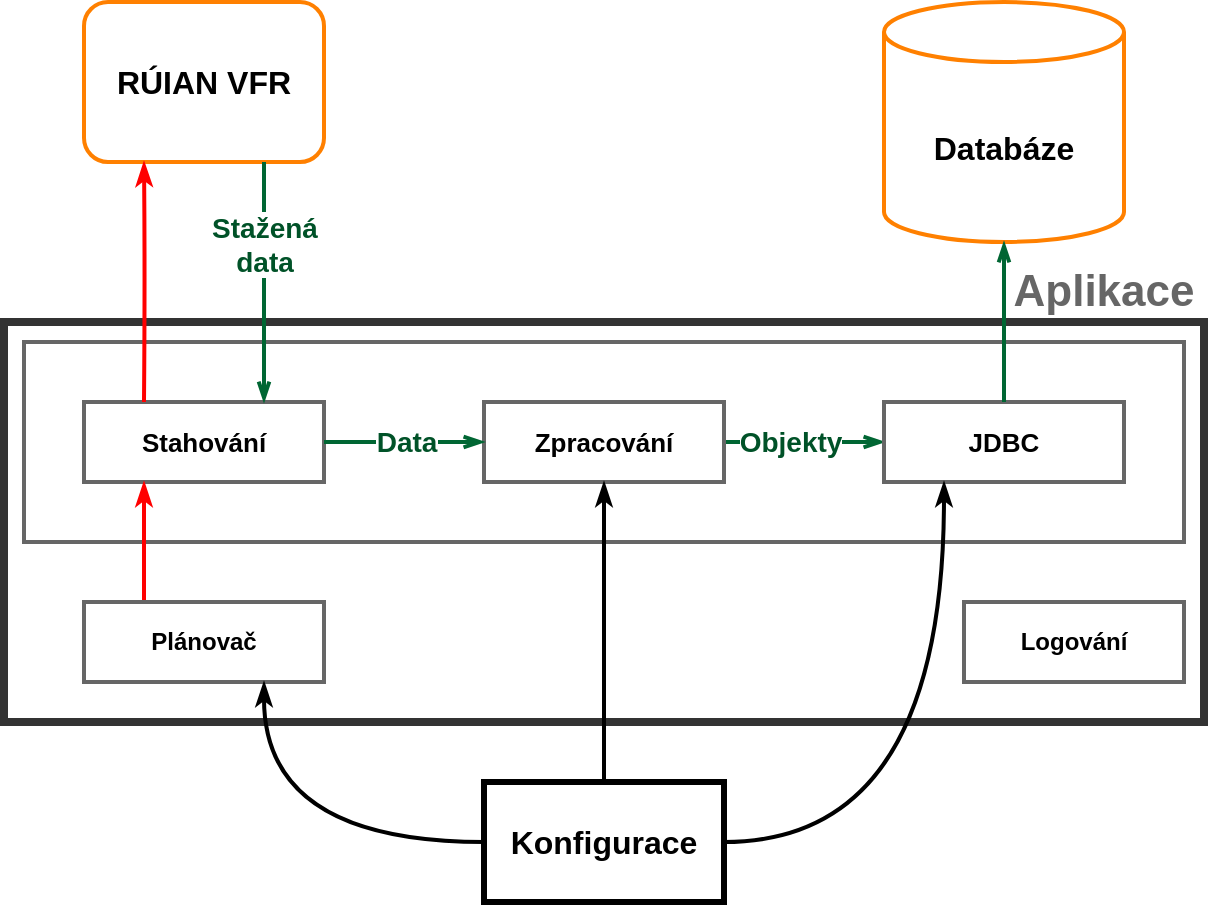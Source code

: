 <mxfile version="21.7.5" type="device">
  <diagram name="Stránka-1" id="x27HMtjat7XtUllMODR1">
    <mxGraphModel dx="1418" dy="820" grid="1" gridSize="10" guides="1" tooltips="1" connect="1" arrows="1" fold="1" page="1" pageScale="1" pageWidth="827" pageHeight="1169" math="0" shadow="0">
      <root>
        <mxCell id="0" />
        <mxCell id="1" parent="0" />
        <mxCell id="9KGqLRv9-ex1z_mnn_UG-2" value="" style="rounded=0;whiteSpace=wrap;html=1;fillColor=none;strokeColor=#333333;strokeWidth=4;" parent="1" vertex="1">
          <mxGeometry x="120" y="200" width="600" height="200" as="geometry" />
        </mxCell>
        <mxCell id="9KGqLRv9-ex1z_mnn_UG-19" value="" style="rounded=0;whiteSpace=wrap;html=1;fillColor=none;strokeColor=#666666;strokeWidth=2;" parent="1" vertex="1">
          <mxGeometry x="130" y="210" width="580" height="100" as="geometry" />
        </mxCell>
        <mxCell id="9KGqLRv9-ex1z_mnn_UG-1" value="RÚIAN&amp;nbsp;VFR" style="rounded=1;whiteSpace=wrap;html=1;strokeWidth=2;strokeColor=#FF8000;gradientColor=none;fontSize=16;fontStyle=1" parent="1" vertex="1">
          <mxGeometry x="160" y="40" width="120" height="80" as="geometry" />
        </mxCell>
        <mxCell id="9KGqLRv9-ex1z_mnn_UG-3" value="Stahování" style="rounded=0;whiteSpace=wrap;html=1;fillColor=default;strokeColor=#666666;fontSize=13;labelBackgroundColor=default;fontColor=default;fontStyle=1;strokeWidth=2;align=center;verticalAlign=middle;fontFamily=Helvetica;" parent="1" vertex="1">
          <mxGeometry x="160" y="240" width="120" height="40" as="geometry" />
        </mxCell>
        <mxCell id="9KGqLRv9-ex1z_mnn_UG-14" style="edgeStyle=orthogonalEdgeStyle;rounded=0;orthogonalLoop=1;jettySize=auto;html=1;strokeColor=#006633;strokeWidth=2;endArrow=openThin;endFill=0;align=center;verticalAlign=middle;fontFamily=Helvetica;fontSize=11;fontColor=#005228;labelBackgroundColor=default;exitX=1;exitY=0.5;exitDx=0;exitDy=0;entryX=0;entryY=0.5;entryDx=0;entryDy=0;" parent="1" source="9KGqLRv9-ex1z_mnn_UG-4" target="9KGqLRv9-ex1z_mnn_UG-5" edge="1">
          <mxGeometry relative="1" as="geometry">
            <mxPoint x="530" y="160" as="targetPoint" />
            <Array as="points" />
          </mxGeometry>
        </mxCell>
        <mxCell id="9KGqLRv9-ex1z_mnn_UG-36" value="Objekty" style="edgeLabel;html=1;align=center;verticalAlign=middle;resizable=0;points=[];fontSize=14;fontColor=#005228;fontStyle=1;rounded=0;strokeColor=#006633;strokeWidth=2;fontFamily=Helvetica;labelBackgroundColor=default;fillColor=none;gradientColor=none;" parent="9KGqLRv9-ex1z_mnn_UG-14" vertex="1" connectable="0">
          <mxGeometry x="-0.178" y="-2" relative="1" as="geometry">
            <mxPoint y="-2" as="offset" />
          </mxGeometry>
        </mxCell>
        <mxCell id="9KGqLRv9-ex1z_mnn_UG-4" value="Zpracování" style="rounded=0;whiteSpace=wrap;html=1;fillColor=default;strokeColor=#666666;fontSize=13;labelBackgroundColor=default;fontColor=default;align=center;verticalAlign=middle;fontFamily=Helvetica;fontStyle=1;strokeWidth=2;" parent="1" vertex="1">
          <mxGeometry x="360" y="240" width="120" height="40" as="geometry" />
        </mxCell>
        <mxCell id="9KGqLRv9-ex1z_mnn_UG-5" value="JDBC" style="rounded=0;whiteSpace=wrap;html=1;fillColor=default;strokeColor=#666666;fontSize=13;labelBackgroundColor=default;fontColor=default;align=center;verticalAlign=middle;fontFamily=Helvetica;fontStyle=1;strokeWidth=2;" parent="1" vertex="1">
          <mxGeometry x="560" y="240" width="120" height="40" as="geometry" />
        </mxCell>
        <mxCell id="9KGqLRv9-ex1z_mnn_UG-6" value="Databáze" style="shape=cylinder3;whiteSpace=wrap;html=1;boundedLbl=1;backgroundOutline=1;size=15;rounded=1;strokeColor=#FF8000;strokeWidth=2;align=center;verticalAlign=middle;fontFamily=Helvetica;fontSize=16;fontColor=default;fillColor=default;gradientColor=none;fontStyle=1;" parent="1" vertex="1">
          <mxGeometry x="560" y="40" width="120" height="120" as="geometry" />
        </mxCell>
        <mxCell id="9KGqLRv9-ex1z_mnn_UG-17" style="edgeStyle=orthogonalEdgeStyle;rounded=0;orthogonalLoop=1;jettySize=auto;html=1;exitX=0.5;exitY=0;exitDx=0;exitDy=0;entryX=0.5;entryY=1;entryDx=0;entryDy=0;entryPerimeter=0;strokeColor=#006633;strokeWidth=2;endArrow=openThin;endFill=0;align=center;verticalAlign=middle;fontFamily=Helvetica;fontSize=11;fontColor=#005228;labelBackgroundColor=default;" parent="1" source="9KGqLRv9-ex1z_mnn_UG-5" target="9KGqLRv9-ex1z_mnn_UG-6" edge="1">
          <mxGeometry relative="1" as="geometry" />
        </mxCell>
        <mxCell id="9KGqLRv9-ex1z_mnn_UG-20" value="Logování" style="rounded=0;whiteSpace=wrap;html=1;fillColor=none;strokeColor=#666666;fontSize=12;labelBackgroundColor=default;fontColor=default;strokeWidth=2;align=center;verticalAlign=middle;fontFamily=Helvetica;fontStyle=1" parent="1" vertex="1">
          <mxGeometry x="600" y="340" width="110" height="40" as="geometry" />
        </mxCell>
        <mxCell id="9KGqLRv9-ex1z_mnn_UG-24" style="edgeStyle=orthogonalEdgeStyle;rounded=0;orthogonalLoop=1;jettySize=auto;html=1;exitX=0.25;exitY=0;exitDx=0;exitDy=0;entryX=0.25;entryY=1;entryDx=0;entryDy=0;curved=1;strokeColor=#FF0000;strokeWidth=2;endArrow=classicThin;endFill=1;" parent="1" source="9KGqLRv9-ex1z_mnn_UG-23" target="9KGqLRv9-ex1z_mnn_UG-3" edge="1">
          <mxGeometry relative="1" as="geometry">
            <Array as="points" />
          </mxGeometry>
        </mxCell>
        <mxCell id="9KGqLRv9-ex1z_mnn_UG-23" value="Plánovač" style="rounded=0;whiteSpace=wrap;html=1;fillColor=none;strokeColor=#666666;fontSize=12;labelBackgroundColor=default;fontColor=default;strokeWidth=2;align=center;verticalAlign=middle;fontFamily=Helvetica;fontStyle=1" parent="1" vertex="1">
          <mxGeometry x="160" y="340" width="120" height="40" as="geometry" />
        </mxCell>
        <mxCell id="9KGqLRv9-ex1z_mnn_UG-26" style="edgeStyle=orthogonalEdgeStyle;rounded=0;orthogonalLoop=1;jettySize=auto;html=1;exitX=0;exitY=0.5;exitDx=0;exitDy=0;entryX=0.75;entryY=1;entryDx=0;entryDy=0;curved=1;strokeWidth=2;strokeColor=#000000;endArrow=classicThin;endFill=1;" parent="1" source="9KGqLRv9-ex1z_mnn_UG-25" target="9KGqLRv9-ex1z_mnn_UG-23" edge="1">
          <mxGeometry relative="1" as="geometry">
            <Array as="points">
              <mxPoint x="250" y="460" />
            </Array>
          </mxGeometry>
        </mxCell>
        <mxCell id="9KGqLRv9-ex1z_mnn_UG-27" style="edgeStyle=orthogonalEdgeStyle;rounded=0;orthogonalLoop=1;jettySize=auto;html=1;strokeColor=#000000;strokeWidth=2;align=center;verticalAlign=middle;fontFamily=Helvetica;fontSize=11;fontColor=default;labelBackgroundColor=default;endArrow=classicThin;curved=1;endFill=1;" parent="1" source="9KGqLRv9-ex1z_mnn_UG-25" target="9KGqLRv9-ex1z_mnn_UG-4" edge="1">
          <mxGeometry relative="1" as="geometry" />
        </mxCell>
        <mxCell id="9KGqLRv9-ex1z_mnn_UG-29" style="edgeStyle=orthogonalEdgeStyle;rounded=0;orthogonalLoop=1;jettySize=auto;html=1;entryX=0.25;entryY=1;entryDx=0;entryDy=0;strokeColor=#000000;strokeWidth=2;align=center;verticalAlign=middle;fontFamily=Helvetica;fontSize=11;fontColor=default;labelBackgroundColor=default;endArrow=classicThin;curved=1;endFill=1;" parent="1" source="9KGqLRv9-ex1z_mnn_UG-25" target="9KGqLRv9-ex1z_mnn_UG-5" edge="1">
          <mxGeometry relative="1" as="geometry" />
        </mxCell>
        <mxCell id="9KGqLRv9-ex1z_mnn_UG-25" value="&lt;font style=&quot;font-size: 16px;&quot;&gt;&lt;b&gt;Konfigurace&lt;/b&gt;&lt;/font&gt;" style="rounded=0;whiteSpace=wrap;html=1;strokeColor=#000000;strokeWidth=3;" parent="1" vertex="1">
          <mxGeometry x="360" y="430" width="120" height="60" as="geometry" />
        </mxCell>
        <mxCell id="9KGqLRv9-ex1z_mnn_UG-28" style="edgeStyle=orthogonalEdgeStyle;rounded=0;orthogonalLoop=1;jettySize=auto;html=1;exitX=0.5;exitY=1;exitDx=0;exitDy=0;" parent="1" source="9KGqLRv9-ex1z_mnn_UG-23" target="9KGqLRv9-ex1z_mnn_UG-23" edge="1">
          <mxGeometry relative="1" as="geometry" />
        </mxCell>
        <mxCell id="9KGqLRv9-ex1z_mnn_UG-30" style="edgeStyle=orthogonalEdgeStyle;rounded=0;orthogonalLoop=1;jettySize=auto;html=1;exitX=0.25;exitY=0;exitDx=0;exitDy=0;strokeColor=#FF0000;strokeWidth=2;align=center;verticalAlign=middle;fontFamily=Helvetica;fontSize=11;fontColor=default;labelBackgroundColor=default;endArrow=classicThin;endFill=1;curved=1;entryX=0.25;entryY=1;entryDx=0;entryDy=0;" parent="1" target="9KGqLRv9-ex1z_mnn_UG-1" edge="1">
          <mxGeometry relative="1" as="geometry">
            <mxPoint x="190" y="240" as="sourcePoint" />
            <mxPoint x="210" y="140" as="targetPoint" />
          </mxGeometry>
        </mxCell>
        <mxCell id="9KGqLRv9-ex1z_mnn_UG-32" style="edgeStyle=orthogonalEdgeStyle;rounded=0;orthogonalLoop=1;jettySize=auto;html=1;strokeColor=#006633;strokeWidth=2;endArrow=openThin;endFill=0;entryX=0.75;entryY=0;entryDx=0;entryDy=0;exitX=0.75;exitY=1;exitDx=0;exitDy=0;fontColor=#005228;" parent="1" source="9KGqLRv9-ex1z_mnn_UG-1" target="9KGqLRv9-ex1z_mnn_UG-3" edge="1">
          <mxGeometry relative="1" as="geometry">
            <mxPoint x="270" y="140" as="sourcePoint" />
            <mxPoint x="250" y="240" as="targetPoint" />
            <Array as="points" />
          </mxGeometry>
        </mxCell>
        <mxCell id="9KGqLRv9-ex1z_mnn_UG-33" value="Stažená&lt;br style=&quot;font-size: 14px;&quot;&gt;data" style="edgeLabel;html=1;align=center;verticalAlign=middle;resizable=0;points=[];fontSize=14;fontColor=#005228;fontStyle=1" parent="9KGqLRv9-ex1z_mnn_UG-32" vertex="1" connectable="0">
          <mxGeometry x="-0.211" y="-3" relative="1" as="geometry">
            <mxPoint x="3" y="-7" as="offset" />
          </mxGeometry>
        </mxCell>
        <mxCell id="9KGqLRv9-ex1z_mnn_UG-34" style="edgeStyle=orthogonalEdgeStyle;rounded=0;orthogonalLoop=1;jettySize=auto;html=1;exitX=1;exitY=0.5;exitDx=0;exitDy=0;entryX=0;entryY=0.5;entryDx=0;entryDy=0;strokeColor=#006633;strokeWidth=2;endArrow=openThin;endFill=0;align=center;verticalAlign=middle;fontFamily=Helvetica;fontSize=11;fontColor=#005228;labelBackgroundColor=default;" parent="1" edge="1">
          <mxGeometry relative="1" as="geometry">
            <mxPoint x="280" y="260" as="sourcePoint" />
            <mxPoint x="360" y="260" as="targetPoint" />
            <Array as="points">
              <mxPoint x="330" y="260" />
              <mxPoint x="330" y="260" />
            </Array>
          </mxGeometry>
        </mxCell>
        <mxCell id="9KGqLRv9-ex1z_mnn_UG-35" value="Data" style="edgeLabel;html=1;align=center;verticalAlign=middle;resizable=0;points=[];fontSize=14;fontColor=#005228;fontStyle=1;rounded=0;strokeColor=#006633;strokeWidth=2;fontFamily=Helvetica;labelBackgroundColor=default;fillColor=none;gradientColor=none;" parent="9KGqLRv9-ex1z_mnn_UG-34" vertex="1" connectable="0">
          <mxGeometry x="-0.167" y="4" relative="1" as="geometry">
            <mxPoint x="7" y="4" as="offset" />
          </mxGeometry>
        </mxCell>
        <mxCell id="9KGqLRv9-ex1z_mnn_UG-38" value="&lt;font style=&quot;&quot; size=&quot;1&quot;&gt;&lt;b style=&quot;font-size: 22px;&quot;&gt;Aplikace&lt;/b&gt;&lt;/font&gt;" style="text;html=1;align=center;verticalAlign=middle;whiteSpace=wrap;rounded=0;fontColor=#666666;" parent="1" vertex="1">
          <mxGeometry x="620" y="170" width="100" height="30" as="geometry" />
        </mxCell>
      </root>
    </mxGraphModel>
  </diagram>
</mxfile>
